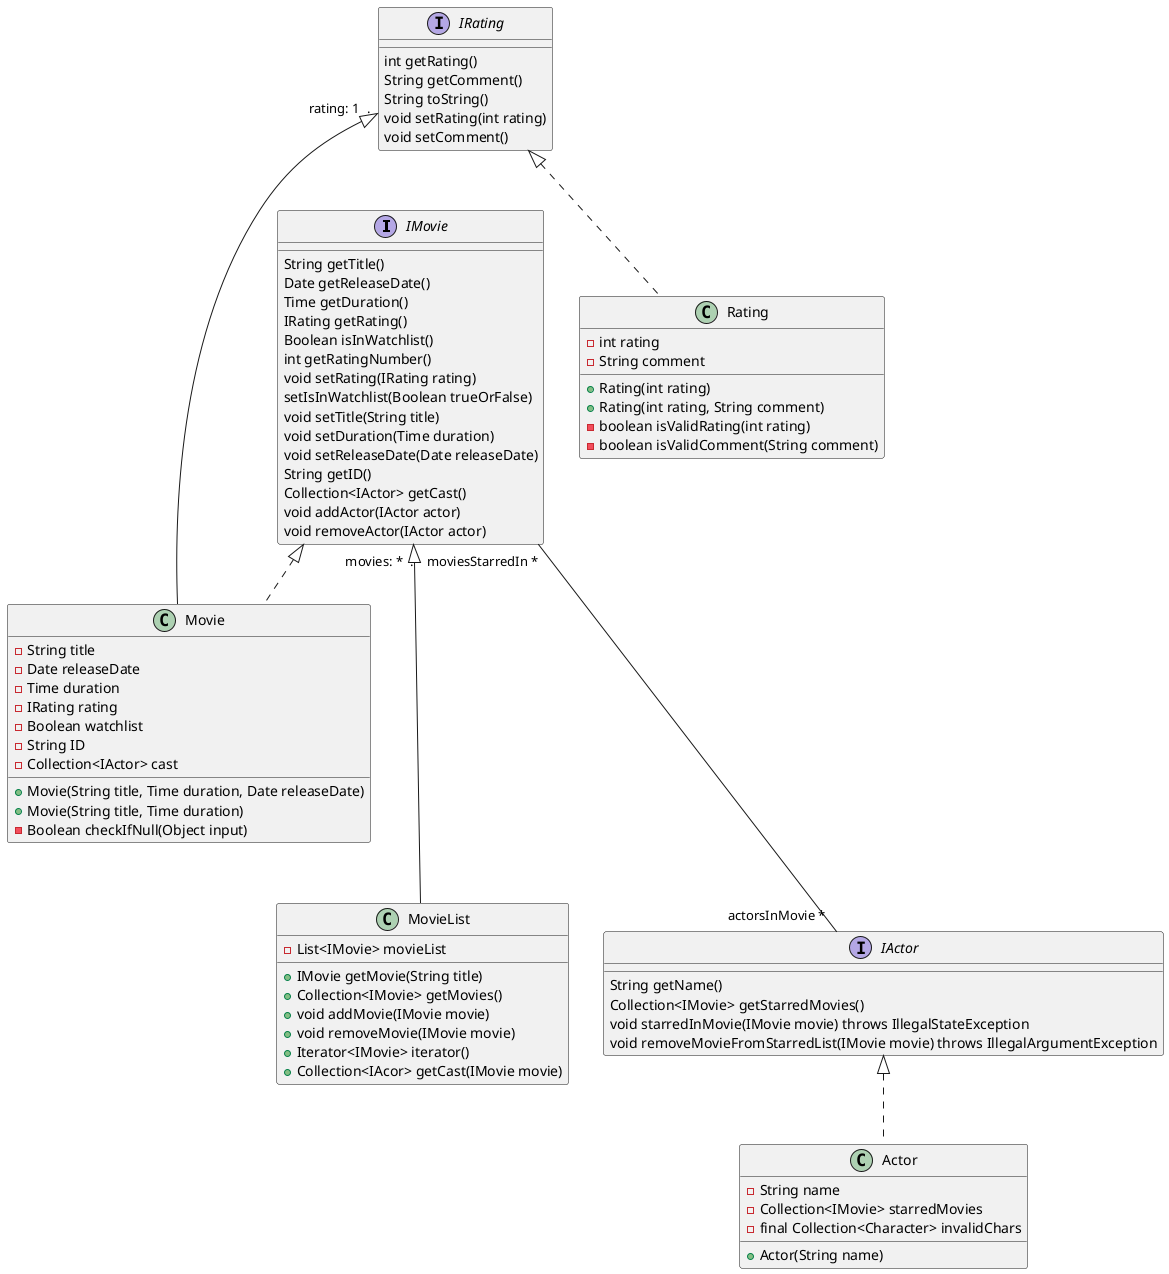 @startuml "core-class-diagran"


interface IMovie {
    String getTitle()
    Date getReleaseDate()
    Time getDuration()
    IRating getRating()
    Boolean isInWatchlist()
    int getRatingNumber()
    void setRating(IRating rating)
    setIsInWatchlist(Boolean trueOrFalse)
    void setTitle(String title)
    void setDuration(Time duration)
    void setReleaseDate(Date releaseDate)
    String getID()
    Collection<IActor> getCast()
    void addActor(IActor actor)
    void removeActor(IActor actor)
}

class Movie {
    - String title
    - Date releaseDate
    - Time duration
    - IRating rating
    - Boolean watchlist
    - String ID
    - Collection<IActor> cast
    + Movie(String title, Time duration, Date releaseDate)
    + Movie(String title, Time duration)
    - Boolean checkIfNull(Object input)
}

interface IRating {
    int getRating()
    String getComment()
    String toString()
    void setRating(int rating)
    void setComment()
}

class Rating {
    - int rating
    - String comment
    + Rating(int rating)
    + Rating(int rating, String comment)
    - boolean isValidRating(int rating)
    - boolean isValidComment(String comment)
}

class MovieList {
    - List<IMovie> movieList
    + IMovie getMovie(String title)
    + Collection<IMovie> getMovies()
    + void addMovie(IMovie movie)
    + void removeMovie(IMovie movie)
    + Iterator<IMovie> iterator()
    + Collection<IAcor> getCast(IMovie movie)
}

interface IActor {
    String getName()
    Collection<IMovie> getStarredMovies()
    void starredInMovie(IMovie movie) throws IllegalStateException
    void removeMovieFromStarredList(IMovie movie) throws IllegalArgumentException
}

class Actor {
    - String name
    - Collection<IMovie> starredMovies
    - final Collection<Character> invalidChars
    + Actor(String name)
}

IMovie "movies: *  ." <|--- MovieList
IRating "rating: 1  ." <|--- Movie
IMovie "moviesStarredIn * " --- "actorsInMovie *" IActor
IMovie <|.. Movie
IRating <|.. Rating
IActor <|.. Actor



@enduml